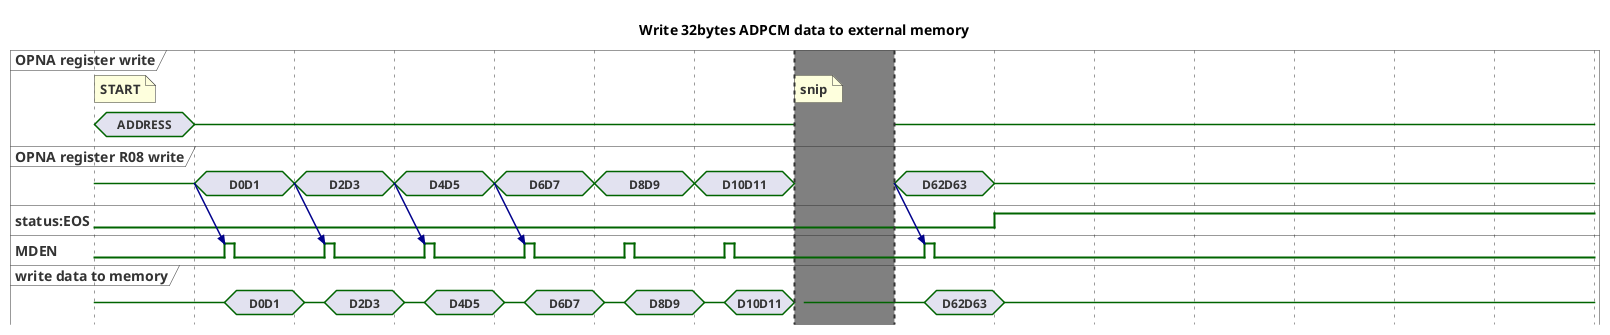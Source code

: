 @startuml
Title Write 32bytes ADPCM data to external memory

scale 100 as 100 pixels
hide time-axis

concise "OPNA register write" as OPNA
concise "OPNA register R08 write" as OUT
binary "status:EOS" as EOS
binary "MDEN" as MDEN
concise "write data to memory" as WR

@0 as :start
@800 as :lasthalf
@1400 as :stopseq

'----------------------------------------------------------------

@:start
OPNA is "ADDRESS"
note top of OPNA: START 
OUT is {-}
WR is {-}

@:start+100
OPNA is {-}
OUT is "D0D1"
OUT -> MDEN@+30
@+30
MDEN is high
WR is "D0D1"
@+10
MDEN is low
@+70
WR is {-}

@:start+200
OUT is "D2D3"
OUT -> MDEN@+30
@+30
MDEN is high
WR is "D2D3"
@+10
MDEN is low
@+70
WR is {-}

@:start+300
OUT is "D4D5"
OUT -> MDEN@+30
@+30
MDEN is high
WR is "D4D5"
@+10
MDEN is low
@+70
WR is {-}

@:start+400
OUT is "D6D7"
OUT -> MDEN@+30
@+30
MDEN is high
WR is "D6D7"
@+10
MDEN is low
@+70
WR is {-}

@:start+500
OUT is "D8D9"
@+30
MDEN is high
WR is "D8D9"
@+10
MDEN is low
@+70
WR is {-}

@:start+600
OUT is "D10D11"
@+30
MDEN is high
WR is "D10D11"
@+10
MDEN is low
@+70
WR is {-}

@:start+700
note top of OPNA: snip
OPNA is {hidden}
OUT is {hidden}
MDEN is {hidden}
WR is {hidden}

'----------------------------------------------------------------

highlight 700 to 800 #Gray

'----------------------------------------------------------------

@:lasthalf
OPNA is {-}
OUT is "D62D63"
WR is {-}
OUT -> MDEN@+30
@+30
MDEN is high
WR is "D62D63"
@+10
MDEN is low
@+70
WR is {-}

@:lasthalf+100
OUT is {-}
EOS is high



@enduml